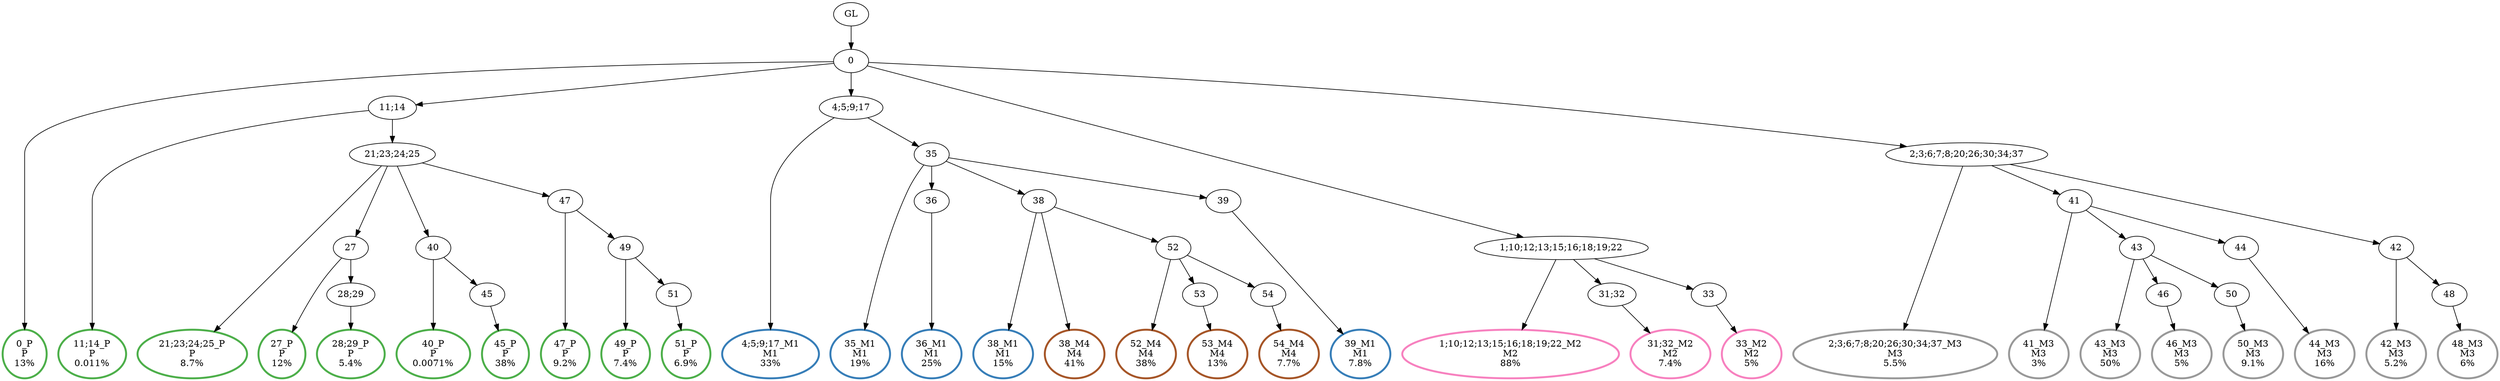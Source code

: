 digraph T {
	{
		rank=same
		57 [penwidth=3,colorscheme=set19,color=3,label="0_P\nP\n13%"]
		55 [penwidth=3,colorscheme=set19,color=3,label="11;14_P\nP\n0.011%"]
		53 [penwidth=3,colorscheme=set19,color=3,label="21;23;24;25_P\nP\n8.7%"]
		51 [penwidth=3,colorscheme=set19,color=3,label="27_P\nP\n12%"]
		49 [penwidth=3,colorscheme=set19,color=3,label="28;29_P\nP\n5.4%"]
		47 [penwidth=3,colorscheme=set19,color=3,label="40_P\nP\n0.0071%"]
		45 [penwidth=3,colorscheme=set19,color=3,label="45_P\nP\n38%"]
		43 [penwidth=3,colorscheme=set19,color=3,label="47_P\nP\n9.2%"]
		41 [penwidth=3,colorscheme=set19,color=3,label="49_P\nP\n7.4%"]
		39 [penwidth=3,colorscheme=set19,color=3,label="51_P\nP\n6.9%"]
		37 [penwidth=3,colorscheme=set19,color=2,label="4;5;9;17_M1\nM1\n33%"]
		35 [penwidth=3,colorscheme=set19,color=2,label="35_M1\nM1\n19%"]
		33 [penwidth=3,colorscheme=set19,color=2,label="36_M1\nM1\n25%"]
		31 [penwidth=3,colorscheme=set19,color=2,label="38_M1\nM1\n15%"]
		29 [penwidth=3,colorscheme=set19,color=2,label="39_M1\nM1\n7.8%"]
		27 [penwidth=3,colorscheme=set19,color=8,label="1;10;12;13;15;16;18;19;22_M2\nM2\n88%"]
		25 [penwidth=3,colorscheme=set19,color=8,label="31;32_M2\nM2\n7.4%"]
		23 [penwidth=3,colorscheme=set19,color=8,label="33_M2\nM2\n5%"]
		21 [penwidth=3,colorscheme=set19,color=9,label="2;3;6;7;8;20;26;30;34;37_M3\nM3\n5.5%"]
		19 [penwidth=3,colorscheme=set19,color=9,label="41_M3\nM3\n3%"]
		17 [penwidth=3,colorscheme=set19,color=9,label="43_M3\nM3\n50%"]
		15 [penwidth=3,colorscheme=set19,color=9,label="46_M3\nM3\n5%"]
		13 [penwidth=3,colorscheme=set19,color=9,label="50_M3\nM3\n9.1%"]
		11 [penwidth=3,colorscheme=set19,color=9,label="44_M3\nM3\n16%"]
		9 [penwidth=3,colorscheme=set19,color=9,label="42_M3\nM3\n5.2%"]
		7 [penwidth=3,colorscheme=set19,color=9,label="48_M3\nM3\n6%"]
		6 [penwidth=3,colorscheme=set19,color=7,label="38_M4\nM4\n41%"]
		4 [penwidth=3,colorscheme=set19,color=7,label="52_M4\nM4\n38%"]
		2 [penwidth=3,colorscheme=set19,color=7,label="53_M4\nM4\n13%"]
		0 [penwidth=3,colorscheme=set19,color=7,label="54_M4\nM4\n7.7%"]
	}
	59 [label="GL"]
	58 [label="0"]
	56 [label="11;14"]
	54 [label="21;23;24;25"]
	52 [label="27"]
	50 [label="28;29"]
	48 [label="40"]
	46 [label="45"]
	44 [label="47"]
	42 [label="49"]
	40 [label="51"]
	38 [label="4;5;9;17"]
	36 [label="35"]
	34 [label="36"]
	32 [label="38"]
	30 [label="39"]
	28 [label="1;10;12;13;15;16;18;19;22"]
	26 [label="31;32"]
	24 [label="33"]
	22 [label="2;3;6;7;8;20;26;30;34;37"]
	20 [label="41"]
	18 [label="43"]
	16 [label="46"]
	14 [label="50"]
	12 [label="44"]
	10 [label="42"]
	8 [label="48"]
	5 [label="52"]
	3 [label="53"]
	1 [label="54"]
	59 -> 58
	58 -> 57
	58 -> 56
	58 -> 38
	58 -> 28
	58 -> 22
	56 -> 55
	56 -> 54
	54 -> 53
	54 -> 52
	54 -> 48
	54 -> 44
	52 -> 51
	52 -> 50
	50 -> 49
	48 -> 47
	48 -> 46
	46 -> 45
	44 -> 43
	44 -> 42
	42 -> 41
	42 -> 40
	40 -> 39
	38 -> 37
	38 -> 36
	36 -> 35
	36 -> 34
	36 -> 32
	36 -> 30
	34 -> 33
	32 -> 31
	32 -> 6
	32 -> 5
	30 -> 29
	28 -> 27
	28 -> 26
	28 -> 24
	26 -> 25
	24 -> 23
	22 -> 21
	22 -> 20
	22 -> 10
	20 -> 19
	20 -> 18
	20 -> 12
	18 -> 17
	18 -> 16
	18 -> 14
	16 -> 15
	14 -> 13
	12 -> 11
	10 -> 9
	10 -> 8
	8 -> 7
	5 -> 4
	5 -> 3
	5 -> 1
	3 -> 2
	1 -> 0
}
